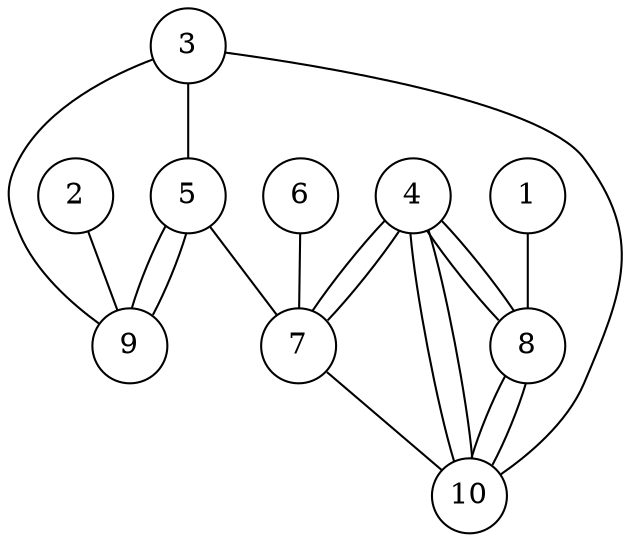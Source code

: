 graph g {
    node[shape=circle fixedsize=true style=filled fillcolor=white colorscheme=accent8 ];
    1--8;
2--9;
3--10;
3--5;
3--9;
4--8;
4--10;
4--7;
4--8;
4--10;
4--7;
5--9;
5--7;
5--9;
6--7;
7--10;
8--10;
8--10;

}

